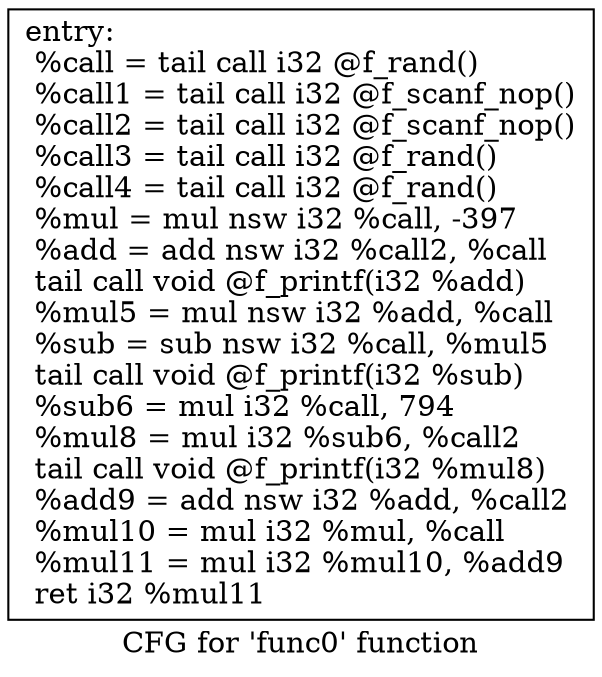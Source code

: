 digraph "CFG for 'func0' function" {
	label="CFG for 'func0' function";

	Node0x56152647ffd0 [shape=record,label="{entry:\l  %call = tail call i32 @f_rand()\l  %call1 = tail call i32 @f_scanf_nop()\l  %call2 = tail call i32 @f_scanf_nop()\l  %call3 = tail call i32 @f_rand()\l  %call4 = tail call i32 @f_rand()\l  %mul = mul nsw i32 %call, -397\l  %add = add nsw i32 %call2, %call\l  tail call void @f_printf(i32 %add)\l  %mul5 = mul nsw i32 %add, %call\l  %sub = sub nsw i32 %call, %mul5\l  tail call void @f_printf(i32 %sub)\l  %sub6 = mul i32 %call, 794\l  %mul8 = mul i32 %sub6, %call2\l  tail call void @f_printf(i32 %mul8)\l  %add9 = add nsw i32 %add, %call2\l  %mul10 = mul i32 %mul, %call\l  %mul11 = mul i32 %mul10, %add9\l  ret i32 %mul11\l}"];
}
